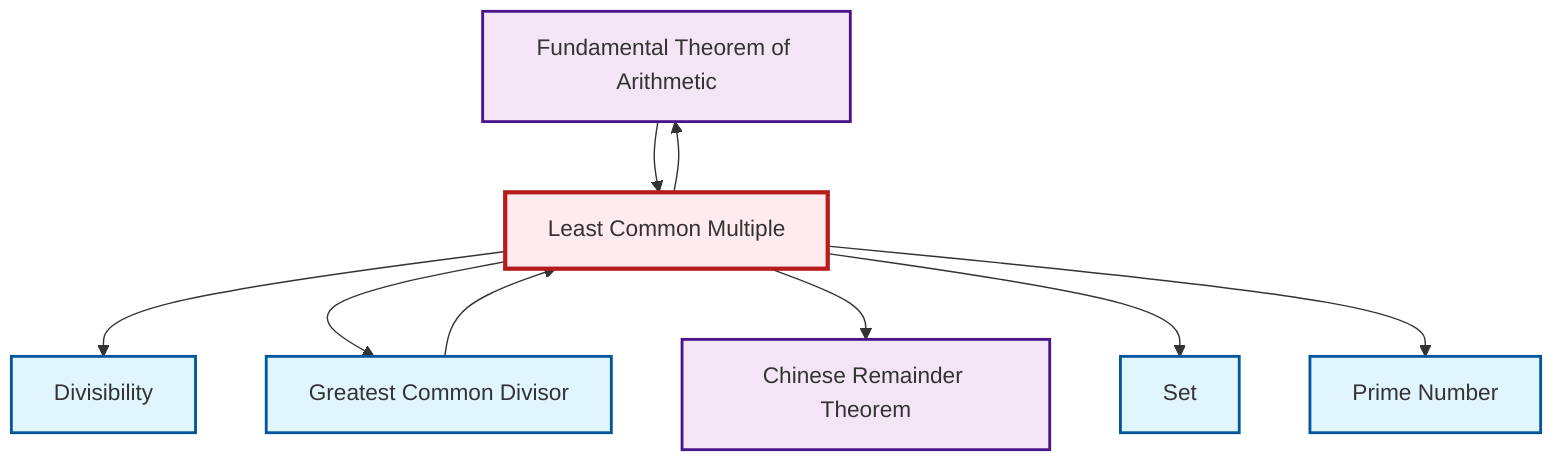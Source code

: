 graph TD
    classDef definition fill:#e1f5fe,stroke:#01579b,stroke-width:2px
    classDef theorem fill:#f3e5f5,stroke:#4a148c,stroke-width:2px
    classDef axiom fill:#fff3e0,stroke:#e65100,stroke-width:2px
    classDef example fill:#e8f5e9,stroke:#1b5e20,stroke-width:2px
    classDef current fill:#ffebee,stroke:#b71c1c,stroke-width:3px
    def-set["Set"]:::definition
    thm-fundamental-arithmetic["Fundamental Theorem of Arithmetic"]:::theorem
    def-prime["Prime Number"]:::definition
    def-divisibility["Divisibility"]:::definition
    thm-chinese-remainder["Chinese Remainder Theorem"]:::theorem
    def-lcm["Least Common Multiple"]:::definition
    def-gcd["Greatest Common Divisor"]:::definition
    def-lcm --> def-divisibility
    def-lcm --> thm-fundamental-arithmetic
    def-lcm --> def-gcd
    def-gcd --> def-lcm
    def-lcm --> thm-chinese-remainder
    thm-fundamental-arithmetic --> def-lcm
    def-lcm --> def-set
    def-lcm --> def-prime
    class def-lcm current